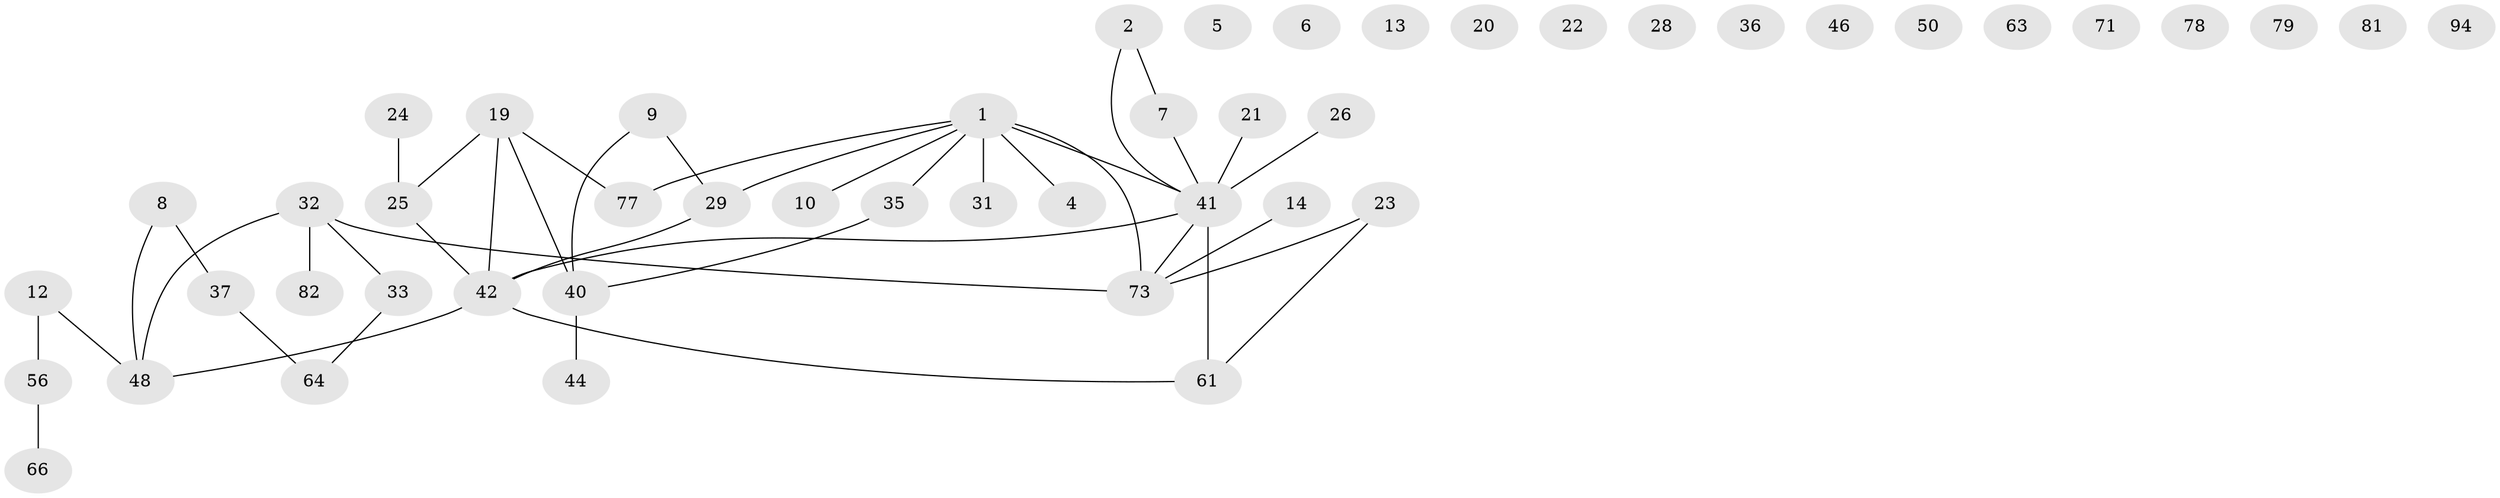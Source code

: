 // original degree distribution, {4: 0.0625, 3: 0.22916666666666666, 2: 0.25, 1: 0.28125, 0: 0.13541666666666666, 6: 0.010416666666666666, 5: 0.03125}
// Generated by graph-tools (version 1.1) at 2025/13/03/09/25 04:13:03]
// undirected, 48 vertices, 43 edges
graph export_dot {
graph [start="1"]
  node [color=gray90,style=filled];
  1 [super="+15+72+17+3"];
  2 [super="+93+11"];
  4;
  5 [super="+39"];
  6;
  7;
  8 [super="+30"];
  9 [super="+18"];
  10;
  12 [super="+16"];
  13;
  14 [super="+38"];
  19 [super="+60+34"];
  20;
  21;
  22 [super="+57"];
  23 [super="+80+27"];
  24 [super="+70"];
  25 [super="+62"];
  26 [super="+95"];
  28;
  29 [super="+45"];
  31;
  32 [super="+53"];
  33 [super="+85"];
  35;
  36;
  37 [super="+86+90"];
  40 [super="+69+43"];
  41 [super="+49+96+67+59"];
  42 [super="+68+47+54"];
  44;
  46;
  48 [super="+55"];
  50;
  56 [super="+83"];
  61;
  63;
  64;
  66;
  71;
  73 [super="+76"];
  77 [super="+92"];
  78;
  79;
  81;
  82;
  94;
  1 -- 35;
  1 -- 73 [weight=2];
  1 -- 10;
  1 -- 77;
  1 -- 41;
  1 -- 4;
  1 -- 29;
  1 -- 31;
  2 -- 41;
  2 -- 7;
  7 -- 41;
  8 -- 37;
  8 -- 48;
  9 -- 29;
  9 -- 40;
  12 -- 56;
  12 -- 48;
  14 -- 73;
  19 -- 42;
  19 -- 25;
  19 -- 40;
  19 -- 77;
  21 -- 41;
  23 -- 73;
  23 -- 61;
  24 -- 25;
  25 -- 42;
  26 -- 41;
  29 -- 42;
  32 -- 73 [weight=2];
  32 -- 33;
  32 -- 48;
  32 -- 82;
  33 -- 64;
  35 -- 40;
  37 -- 64;
  40 -- 44;
  41 -- 73;
  41 -- 42;
  41 -- 61;
  42 -- 61;
  42 -- 48;
  56 -- 66;
}
